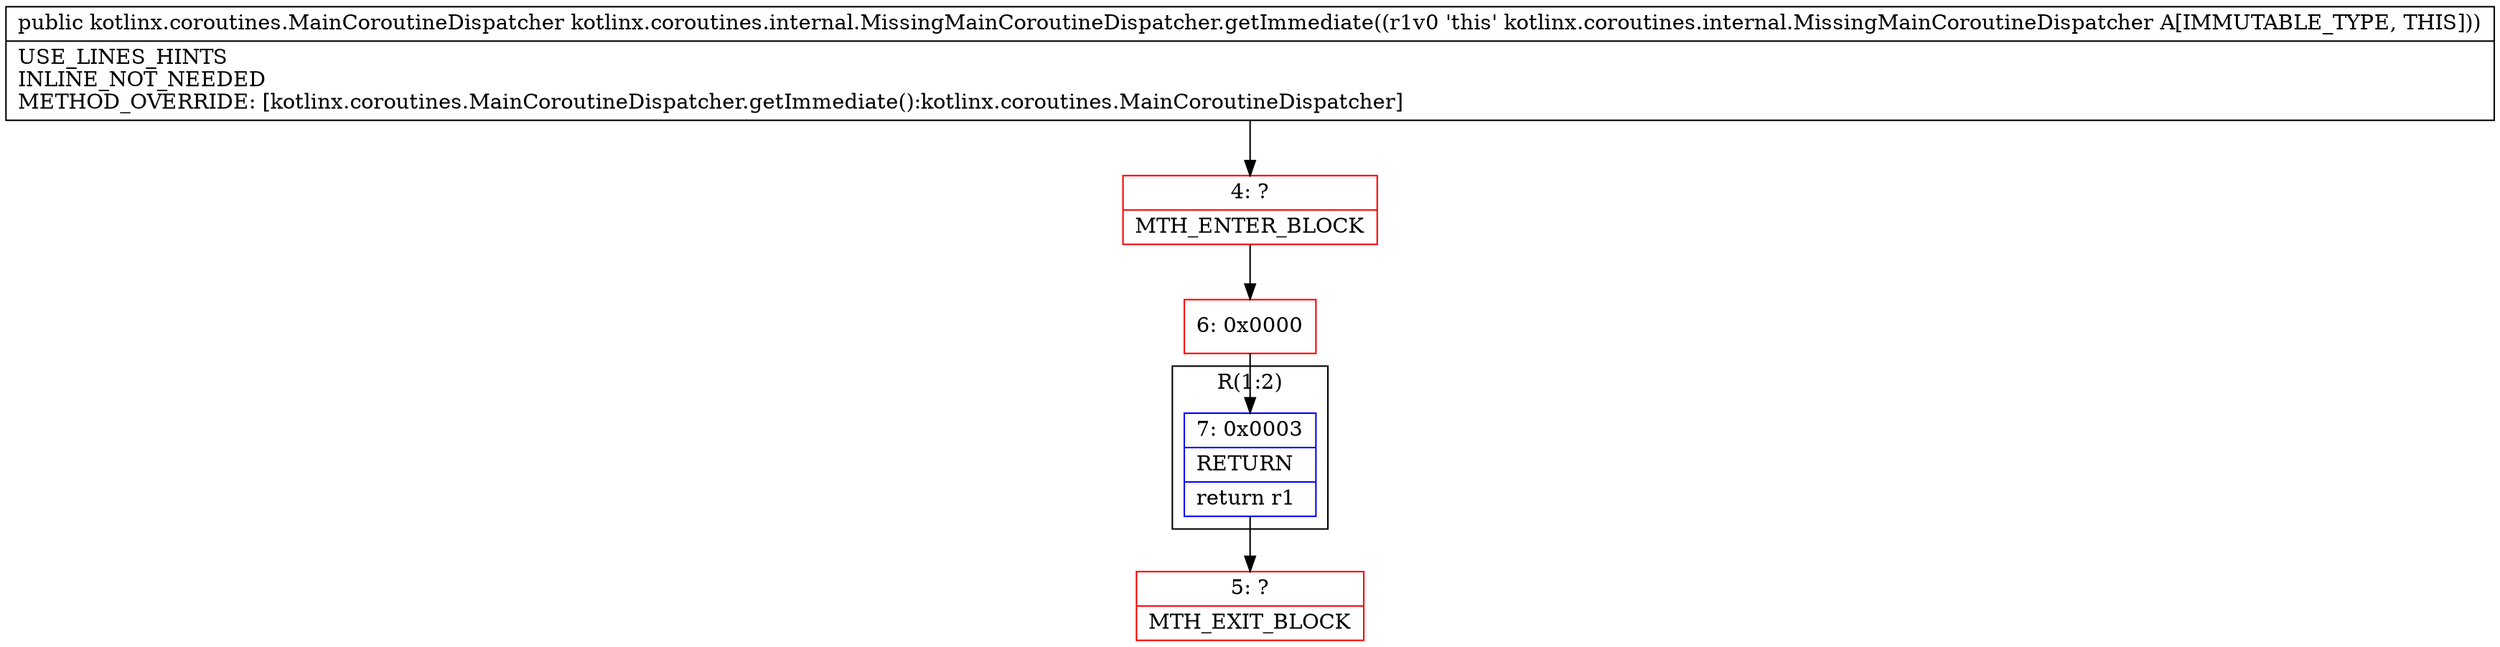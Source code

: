 digraph "CFG forkotlinx.coroutines.internal.MissingMainCoroutineDispatcher.getImmediate()Lkotlinx\/coroutines\/MainCoroutineDispatcher;" {
subgraph cluster_Region_556740947 {
label = "R(1:2)";
node [shape=record,color=blue];
Node_7 [shape=record,label="{7\:\ 0x0003|RETURN\l|return r1\l}"];
}
Node_4 [shape=record,color=red,label="{4\:\ ?|MTH_ENTER_BLOCK\l}"];
Node_6 [shape=record,color=red,label="{6\:\ 0x0000}"];
Node_5 [shape=record,color=red,label="{5\:\ ?|MTH_EXIT_BLOCK\l}"];
MethodNode[shape=record,label="{public kotlinx.coroutines.MainCoroutineDispatcher kotlinx.coroutines.internal.MissingMainCoroutineDispatcher.getImmediate((r1v0 'this' kotlinx.coroutines.internal.MissingMainCoroutineDispatcher A[IMMUTABLE_TYPE, THIS]))  | USE_LINES_HINTS\lINLINE_NOT_NEEDED\lMETHOD_OVERRIDE: [kotlinx.coroutines.MainCoroutineDispatcher.getImmediate():kotlinx.coroutines.MainCoroutineDispatcher]\l}"];
MethodNode -> Node_4;Node_7 -> Node_5;
Node_4 -> Node_6;
Node_6 -> Node_7;
}


